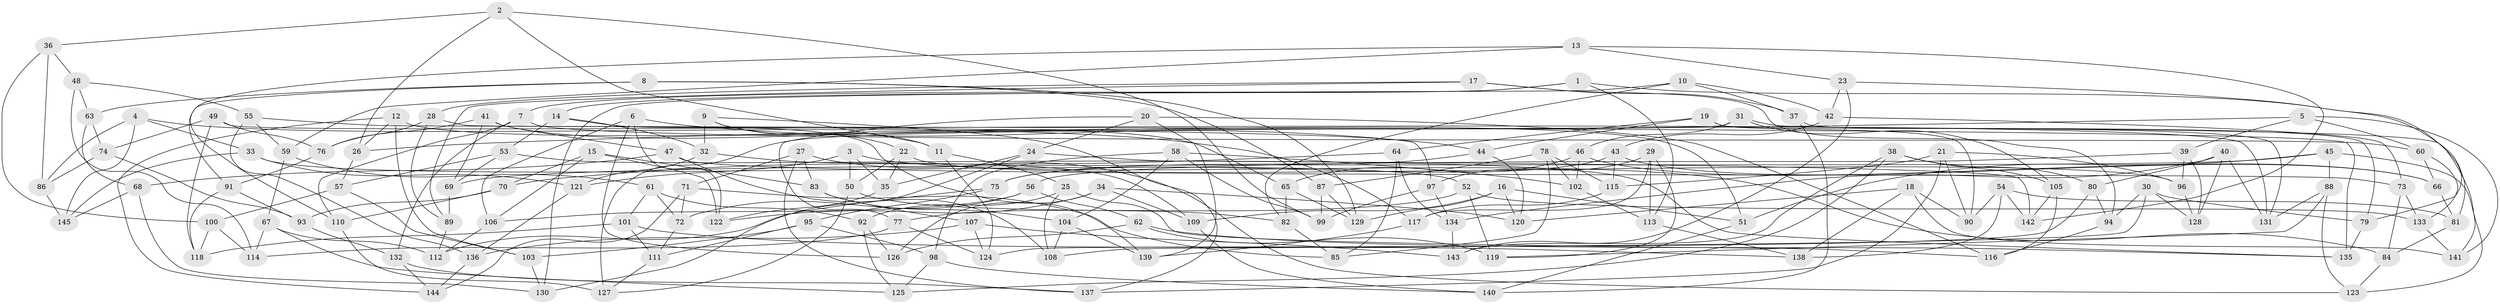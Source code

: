 // Generated by graph-tools (version 1.1) at 2025/50/03/09/25 03:50:56]
// undirected, 145 vertices, 290 edges
graph export_dot {
graph [start="1"]
  node [color=gray90,style=filled];
  1;
  2;
  3;
  4;
  5;
  6;
  7;
  8;
  9;
  10;
  11;
  12;
  13;
  14;
  15;
  16;
  17;
  18;
  19;
  20;
  21;
  22;
  23;
  24;
  25;
  26;
  27;
  28;
  29;
  30;
  31;
  32;
  33;
  34;
  35;
  36;
  37;
  38;
  39;
  40;
  41;
  42;
  43;
  44;
  45;
  46;
  47;
  48;
  49;
  50;
  51;
  52;
  53;
  54;
  55;
  56;
  57;
  58;
  59;
  60;
  61;
  62;
  63;
  64;
  65;
  66;
  67;
  68;
  69;
  70;
  71;
  72;
  73;
  74;
  75;
  76;
  77;
  78;
  79;
  80;
  81;
  82;
  83;
  84;
  85;
  86;
  87;
  88;
  89;
  90;
  91;
  92;
  93;
  94;
  95;
  96;
  97;
  98;
  99;
  100;
  101;
  102;
  103;
  104;
  105;
  106;
  107;
  108;
  109;
  110;
  111;
  112;
  113;
  114;
  115;
  116;
  117;
  118;
  119;
  120;
  121;
  122;
  123;
  124;
  125;
  126;
  127;
  128;
  129;
  130;
  131;
  132;
  133;
  134;
  135;
  136;
  137;
  138;
  139;
  140;
  141;
  142;
  143;
  144;
  145;
  1 -- 14;
  1 -- 113;
  1 -- 81;
  1 -- 7;
  2 -- 99;
  2 -- 36;
  2 -- 26;
  2 -- 11;
  3 -- 121;
  3 -- 50;
  3 -- 84;
  3 -- 35;
  4 -- 33;
  4 -- 86;
  4 -- 117;
  4 -- 145;
  5 -- 26;
  5 -- 60;
  5 -- 39;
  5 -- 141;
  6 -- 126;
  6 -- 122;
  6 -- 44;
  6 -- 106;
  7 -- 132;
  7 -- 110;
  7 -- 60;
  8 -- 63;
  8 -- 91;
  8 -- 129;
  8 -- 87;
  9 -- 11;
  9 -- 32;
  9 -- 22;
  9 -- 137;
  10 -- 130;
  10 -- 37;
  10 -- 42;
  10 -- 82;
  11 -- 25;
  11 -- 124;
  12 -- 26;
  12 -- 144;
  12 -- 103;
  12 -- 51;
  13 -- 59;
  13 -- 110;
  13 -- 142;
  13 -- 23;
  14 -- 53;
  14 -- 32;
  14 -- 139;
  15 -- 106;
  15 -- 122;
  15 -- 83;
  15 -- 70;
  16 -- 129;
  16 -- 109;
  16 -- 120;
  16 -- 51;
  17 -- 94;
  17 -- 28;
  17 -- 89;
  17 -- 37;
  18 -- 90;
  18 -- 138;
  18 -- 120;
  18 -- 141;
  19 -- 90;
  19 -- 44;
  19 -- 131;
  19 -- 64;
  20 -- 127;
  20 -- 24;
  20 -- 116;
  20 -- 139;
  21 -- 115;
  21 -- 137;
  21 -- 90;
  21 -- 96;
  22 -- 50;
  22 -- 96;
  22 -- 35;
  23 -- 79;
  23 -- 42;
  23 -- 143;
  24 -- 35;
  24 -- 142;
  24 -- 130;
  25 -- 116;
  25 -- 108;
  25 -- 92;
  26 -- 57;
  27 -- 83;
  27 -- 71;
  27 -- 137;
  27 -- 123;
  28 -- 76;
  28 -- 89;
  28 -- 135;
  29 -- 117;
  29 -- 113;
  29 -- 97;
  29 -- 119;
  30 -- 128;
  30 -- 108;
  30 -- 79;
  30 -- 94;
  31 -- 77;
  31 -- 46;
  31 -- 141;
  31 -- 105;
  32 -- 121;
  32 -- 109;
  33 -- 52;
  33 -- 145;
  33 -- 121;
  34 -- 109;
  34 -- 120;
  34 -- 122;
  34 -- 126;
  35 -- 122;
  36 -- 100;
  36 -- 86;
  36 -- 48;
  37 -- 79;
  37 -- 140;
  38 -- 125;
  38 -- 143;
  38 -- 105;
  38 -- 80;
  39 -- 128;
  39 -- 96;
  39 -- 56;
  40 -- 80;
  40 -- 134;
  40 -- 131;
  40 -- 128;
  41 -- 47;
  41 -- 69;
  41 -- 65;
  41 -- 76;
  42 -- 73;
  42 -- 43;
  43 -- 66;
  43 -- 115;
  43 -- 75;
  44 -- 75;
  44 -- 120;
  45 -- 88;
  45 -- 51;
  45 -- 69;
  45 -- 123;
  46 -- 102;
  46 -- 66;
  46 -- 65;
  47 -- 108;
  47 -- 73;
  47 -- 68;
  48 -- 114;
  48 -- 55;
  48 -- 63;
  49 -- 74;
  49 -- 76;
  49 -- 131;
  49 -- 118;
  50 -- 82;
  50 -- 127;
  51 -- 140;
  52 -- 77;
  52 -- 133;
  52 -- 119;
  53 -- 57;
  53 -- 69;
  53 -- 135;
  54 -- 138;
  54 -- 81;
  54 -- 90;
  54 -- 142;
  55 -- 59;
  55 -- 97;
  55 -- 136;
  56 -- 72;
  56 -- 62;
  56 -- 106;
  57 -- 100;
  57 -- 103;
  58 -- 98;
  58 -- 102;
  58 -- 99;
  58 -- 104;
  59 -- 61;
  59 -- 67;
  60 -- 133;
  60 -- 66;
  61 -- 72;
  61 -- 101;
  61 -- 92;
  62 -- 135;
  62 -- 126;
  62 -- 119;
  63 -- 68;
  63 -- 74;
  64 -- 85;
  64 -- 134;
  64 -- 70;
  65 -- 82;
  65 -- 129;
  66 -- 81;
  67 -- 112;
  67 -- 114;
  67 -- 125;
  68 -- 130;
  68 -- 145;
  69 -- 89;
  70 -- 93;
  70 -- 110;
  71 -- 72;
  71 -- 85;
  71 -- 144;
  72 -- 111;
  73 -- 84;
  73 -- 133;
  74 -- 93;
  74 -- 86;
  75 -- 112;
  75 -- 95;
  76 -- 91;
  77 -- 114;
  77 -- 124;
  78 -- 85;
  78 -- 115;
  78 -- 102;
  78 -- 87;
  79 -- 135;
  80 -- 124;
  80 -- 94;
  81 -- 84;
  82 -- 85;
  83 -- 107;
  83 -- 104;
  84 -- 123;
  86 -- 145;
  87 -- 99;
  87 -- 129;
  88 -- 123;
  88 -- 119;
  88 -- 131;
  89 -- 112;
  91 -- 118;
  91 -- 93;
  92 -- 126;
  92 -- 125;
  93 -- 132;
  94 -- 116;
  95 -- 111;
  95 -- 98;
  95 -- 103;
  96 -- 128;
  97 -- 99;
  97 -- 134;
  98 -- 140;
  98 -- 125;
  100 -- 118;
  100 -- 114;
  101 -- 111;
  101 -- 138;
  101 -- 118;
  102 -- 113;
  103 -- 130;
  104 -- 139;
  104 -- 108;
  105 -- 116;
  105 -- 142;
  106 -- 112;
  107 -- 143;
  107 -- 124;
  107 -- 136;
  109 -- 140;
  110 -- 127;
  111 -- 127;
  113 -- 138;
  115 -- 117;
  117 -- 139;
  121 -- 136;
  132 -- 144;
  132 -- 137;
  133 -- 141;
  134 -- 143;
  136 -- 144;
}

